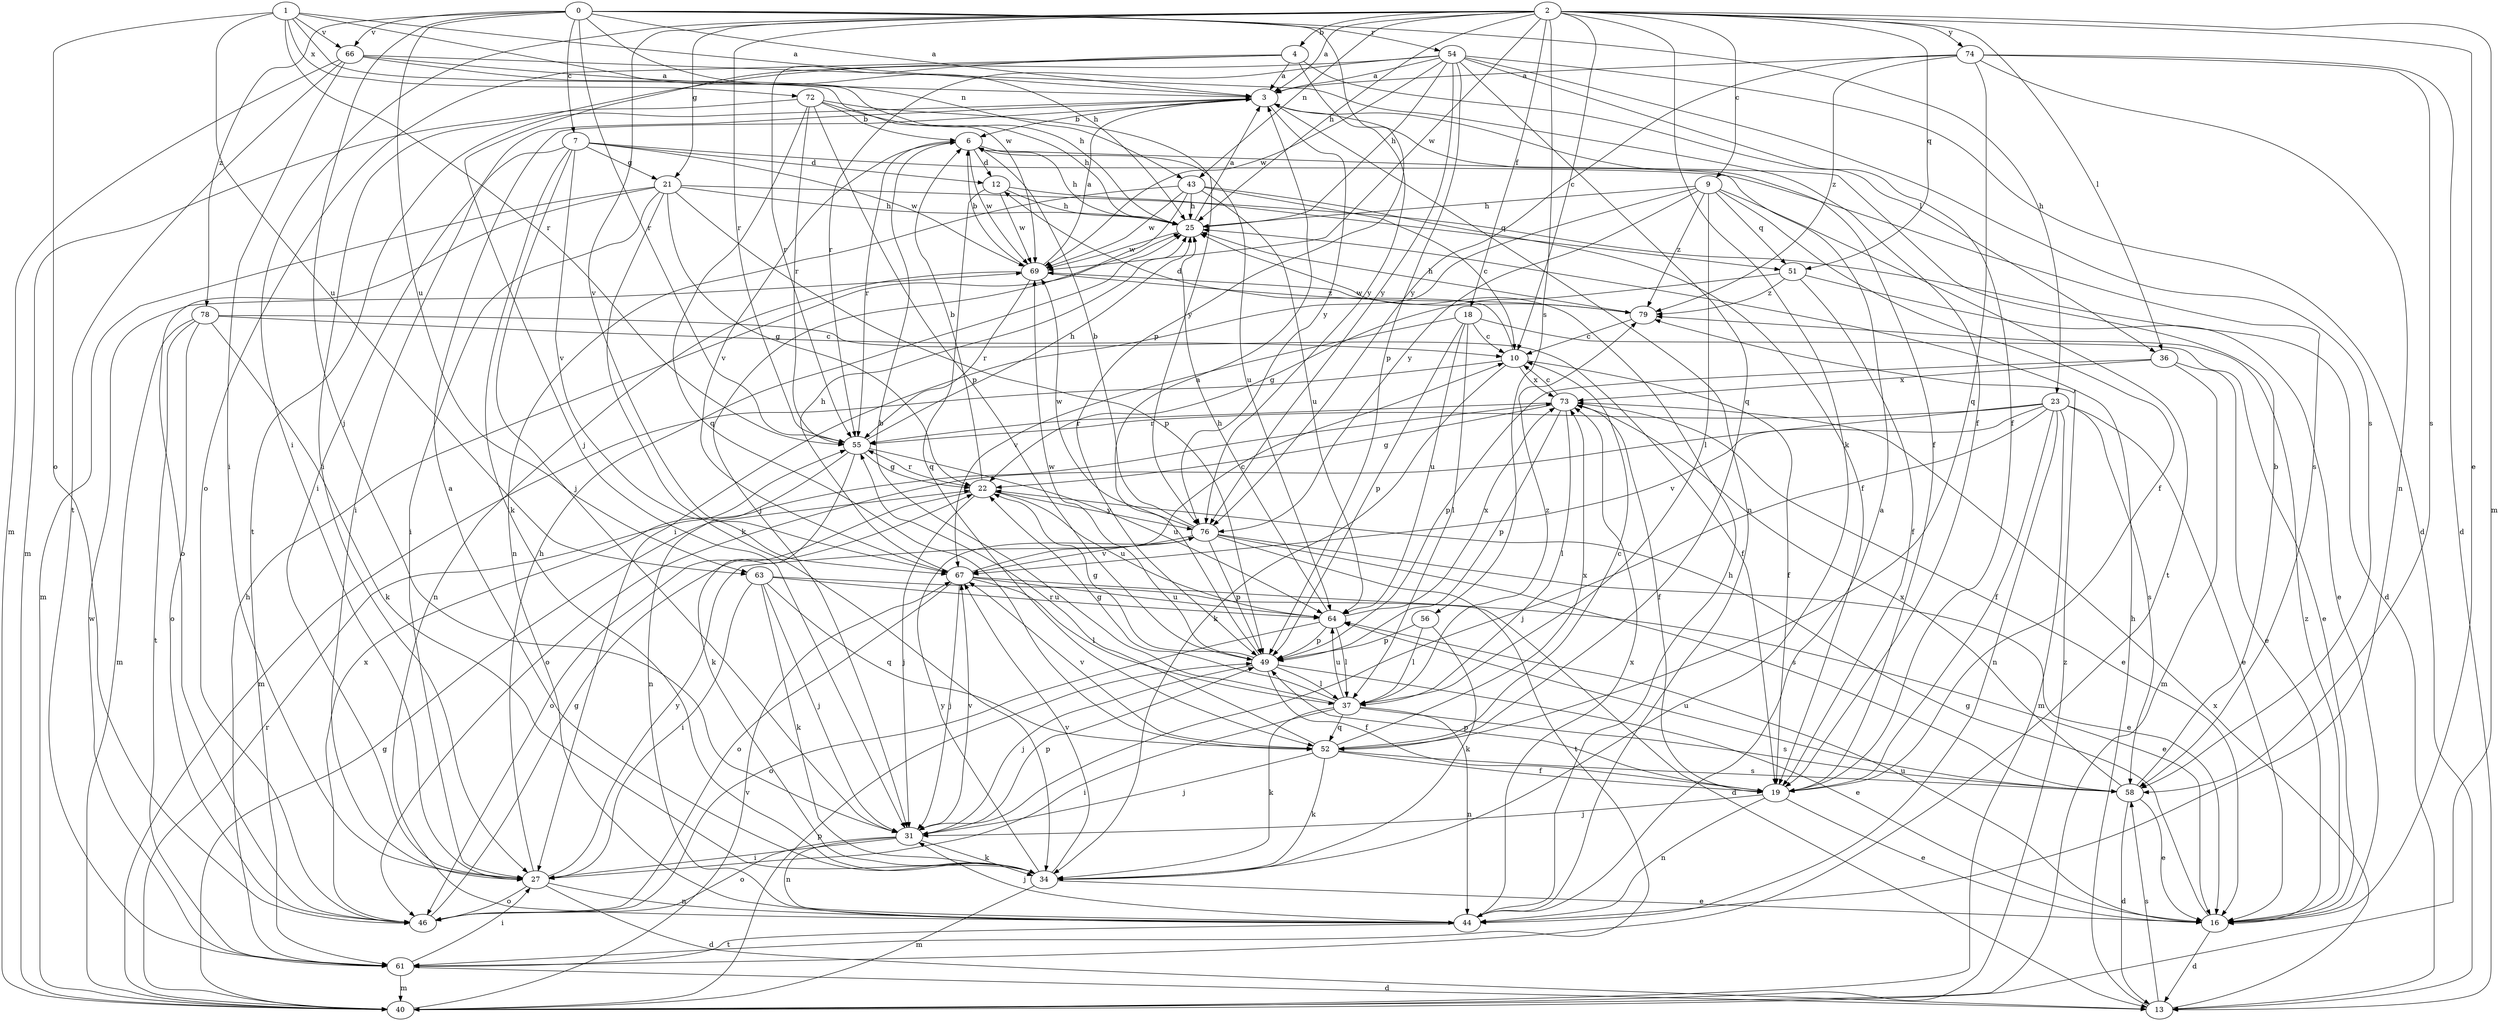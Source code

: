 strict digraph  {
0;
1;
2;
3;
4;
6;
7;
9;
10;
12;
13;
16;
18;
19;
21;
22;
23;
25;
27;
31;
34;
36;
37;
40;
43;
44;
46;
49;
51;
52;
54;
55;
56;
58;
61;
63;
64;
66;
67;
69;
72;
73;
74;
76;
78;
79;
0 -> 3  [label=a];
0 -> 7  [label=c];
0 -> 23  [label=h];
0 -> 25  [label=h];
0 -> 31  [label=j];
0 -> 49  [label=p];
0 -> 54  [label=r];
0 -> 55  [label=r];
0 -> 63  [label=u];
0 -> 66  [label=v];
0 -> 78  [label=z];
1 -> 3  [label=a];
1 -> 43  [label=n];
1 -> 46  [label=o];
1 -> 55  [label=r];
1 -> 63  [label=u];
1 -> 66  [label=v];
1 -> 69  [label=w];
1 -> 72  [label=x];
2 -> 3  [label=a];
2 -> 4  [label=b];
2 -> 9  [label=c];
2 -> 10  [label=c];
2 -> 16  [label=e];
2 -> 18  [label=f];
2 -> 21  [label=g];
2 -> 25  [label=h];
2 -> 27  [label=i];
2 -> 34  [label=k];
2 -> 36  [label=l];
2 -> 40  [label=m];
2 -> 43  [label=n];
2 -> 51  [label=q];
2 -> 55  [label=r];
2 -> 56  [label=s];
2 -> 67  [label=v];
2 -> 69  [label=w];
2 -> 74  [label=y];
3 -> 6  [label=b];
3 -> 19  [label=f];
3 -> 27  [label=i];
3 -> 44  [label=n];
3 -> 61  [label=t];
3 -> 76  [label=y];
4 -> 3  [label=a];
4 -> 31  [label=j];
4 -> 36  [label=l];
4 -> 46  [label=o];
4 -> 55  [label=r];
4 -> 76  [label=y];
6 -> 12  [label=d];
6 -> 25  [label=h];
6 -> 55  [label=r];
6 -> 64  [label=u];
6 -> 67  [label=v];
6 -> 69  [label=w];
7 -> 12  [label=d];
7 -> 21  [label=g];
7 -> 27  [label=i];
7 -> 31  [label=j];
7 -> 34  [label=k];
7 -> 58  [label=s];
7 -> 67  [label=v];
7 -> 69  [label=w];
9 -> 19  [label=f];
9 -> 25  [label=h];
9 -> 27  [label=i];
9 -> 37  [label=l];
9 -> 51  [label=q];
9 -> 61  [label=t];
9 -> 76  [label=y];
9 -> 79  [label=z];
10 -> 12  [label=d];
10 -> 19  [label=f];
10 -> 34  [label=k];
10 -> 40  [label=m];
10 -> 73  [label=x];
12 -> 25  [label=h];
12 -> 51  [label=q];
12 -> 52  [label=q];
12 -> 69  [label=w];
13 -> 25  [label=h];
13 -> 58  [label=s];
13 -> 73  [label=x];
16 -> 13  [label=d];
16 -> 22  [label=g];
16 -> 64  [label=u];
16 -> 79  [label=z];
18 -> 10  [label=c];
18 -> 16  [label=e];
18 -> 37  [label=l];
18 -> 49  [label=p];
18 -> 64  [label=u];
18 -> 67  [label=v];
19 -> 16  [label=e];
19 -> 31  [label=j];
19 -> 44  [label=n];
19 -> 49  [label=p];
21 -> 13  [label=d];
21 -> 22  [label=g];
21 -> 25  [label=h];
21 -> 27  [label=i];
21 -> 34  [label=k];
21 -> 40  [label=m];
21 -> 46  [label=o];
21 -> 49  [label=p];
22 -> 6  [label=b];
22 -> 31  [label=j];
22 -> 46  [label=o];
22 -> 55  [label=r];
22 -> 64  [label=u];
22 -> 76  [label=y];
23 -> 16  [label=e];
23 -> 19  [label=f];
23 -> 31  [label=j];
23 -> 40  [label=m];
23 -> 44  [label=n];
23 -> 46  [label=o];
23 -> 55  [label=r];
23 -> 58  [label=s];
23 -> 67  [label=v];
25 -> 3  [label=a];
25 -> 69  [label=w];
27 -> 13  [label=d];
27 -> 25  [label=h];
27 -> 44  [label=n];
27 -> 46  [label=o];
27 -> 76  [label=y];
31 -> 27  [label=i];
31 -> 34  [label=k];
31 -> 44  [label=n];
31 -> 46  [label=o];
31 -> 49  [label=p];
31 -> 67  [label=v];
34 -> 3  [label=a];
34 -> 16  [label=e];
34 -> 40  [label=m];
34 -> 67  [label=v];
34 -> 76  [label=y];
36 -> 16  [label=e];
36 -> 40  [label=m];
36 -> 49  [label=p];
36 -> 73  [label=x];
37 -> 6  [label=b];
37 -> 22  [label=g];
37 -> 27  [label=i];
37 -> 34  [label=k];
37 -> 44  [label=n];
37 -> 52  [label=q];
37 -> 58  [label=s];
37 -> 64  [label=u];
37 -> 79  [label=z];
40 -> 22  [label=g];
40 -> 49  [label=p];
40 -> 55  [label=r];
40 -> 67  [label=v];
40 -> 79  [label=z];
43 -> 10  [label=c];
43 -> 19  [label=f];
43 -> 25  [label=h];
43 -> 31  [label=j];
43 -> 44  [label=n];
43 -> 64  [label=u];
43 -> 69  [label=w];
44 -> 3  [label=a];
44 -> 25  [label=h];
44 -> 31  [label=j];
44 -> 61  [label=t];
44 -> 73  [label=x];
46 -> 22  [label=g];
46 -> 73  [label=x];
49 -> 3  [label=a];
49 -> 16  [label=e];
49 -> 19  [label=f];
49 -> 22  [label=g];
49 -> 31  [label=j];
49 -> 37  [label=l];
49 -> 69  [label=w];
51 -> 16  [label=e];
51 -> 19  [label=f];
51 -> 22  [label=g];
51 -> 79  [label=z];
52 -> 10  [label=c];
52 -> 19  [label=f];
52 -> 31  [label=j];
52 -> 34  [label=k];
52 -> 55  [label=r];
52 -> 58  [label=s];
52 -> 67  [label=v];
52 -> 73  [label=x];
54 -> 3  [label=a];
54 -> 13  [label=d];
54 -> 19  [label=f];
54 -> 25  [label=h];
54 -> 27  [label=i];
54 -> 49  [label=p];
54 -> 52  [label=q];
54 -> 55  [label=r];
54 -> 58  [label=s];
54 -> 69  [label=w];
54 -> 76  [label=y];
55 -> 22  [label=g];
55 -> 25  [label=h];
55 -> 34  [label=k];
55 -> 44  [label=n];
55 -> 64  [label=u];
56 -> 34  [label=k];
56 -> 37  [label=l];
56 -> 49  [label=p];
58 -> 6  [label=b];
58 -> 13  [label=d];
58 -> 16  [label=e];
58 -> 64  [label=u];
58 -> 73  [label=x];
61 -> 13  [label=d];
61 -> 25  [label=h];
61 -> 27  [label=i];
61 -> 40  [label=m];
61 -> 69  [label=w];
63 -> 13  [label=d];
63 -> 27  [label=i];
63 -> 31  [label=j];
63 -> 34  [label=k];
63 -> 52  [label=q];
63 -> 64  [label=u];
64 -> 25  [label=h];
64 -> 37  [label=l];
64 -> 46  [label=o];
64 -> 49  [label=p];
64 -> 73  [label=x];
66 -> 3  [label=a];
66 -> 19  [label=f];
66 -> 25  [label=h];
66 -> 27  [label=i];
66 -> 40  [label=m];
66 -> 61  [label=t];
67 -> 10  [label=c];
67 -> 16  [label=e];
67 -> 25  [label=h];
67 -> 31  [label=j];
67 -> 37  [label=l];
67 -> 46  [label=o];
67 -> 64  [label=u];
69 -> 3  [label=a];
69 -> 6  [label=b];
69 -> 44  [label=n];
69 -> 55  [label=r];
69 -> 79  [label=z];
72 -> 6  [label=b];
72 -> 25  [label=h];
72 -> 40  [label=m];
72 -> 49  [label=p];
72 -> 52  [label=q];
72 -> 55  [label=r];
72 -> 76  [label=y];
73 -> 10  [label=c];
73 -> 16  [label=e];
73 -> 19  [label=f];
73 -> 22  [label=g];
73 -> 37  [label=l];
73 -> 49  [label=p];
73 -> 55  [label=r];
74 -> 3  [label=a];
74 -> 13  [label=d];
74 -> 44  [label=n];
74 -> 52  [label=q];
74 -> 58  [label=s];
74 -> 76  [label=y];
74 -> 79  [label=z];
76 -> 6  [label=b];
76 -> 16  [label=e];
76 -> 49  [label=p];
76 -> 58  [label=s];
76 -> 61  [label=t];
76 -> 67  [label=v];
76 -> 69  [label=w];
78 -> 10  [label=c];
78 -> 19  [label=f];
78 -> 34  [label=k];
78 -> 40  [label=m];
78 -> 46  [label=o];
78 -> 61  [label=t];
79 -> 10  [label=c];
79 -> 25  [label=h];
79 -> 69  [label=w];
}
